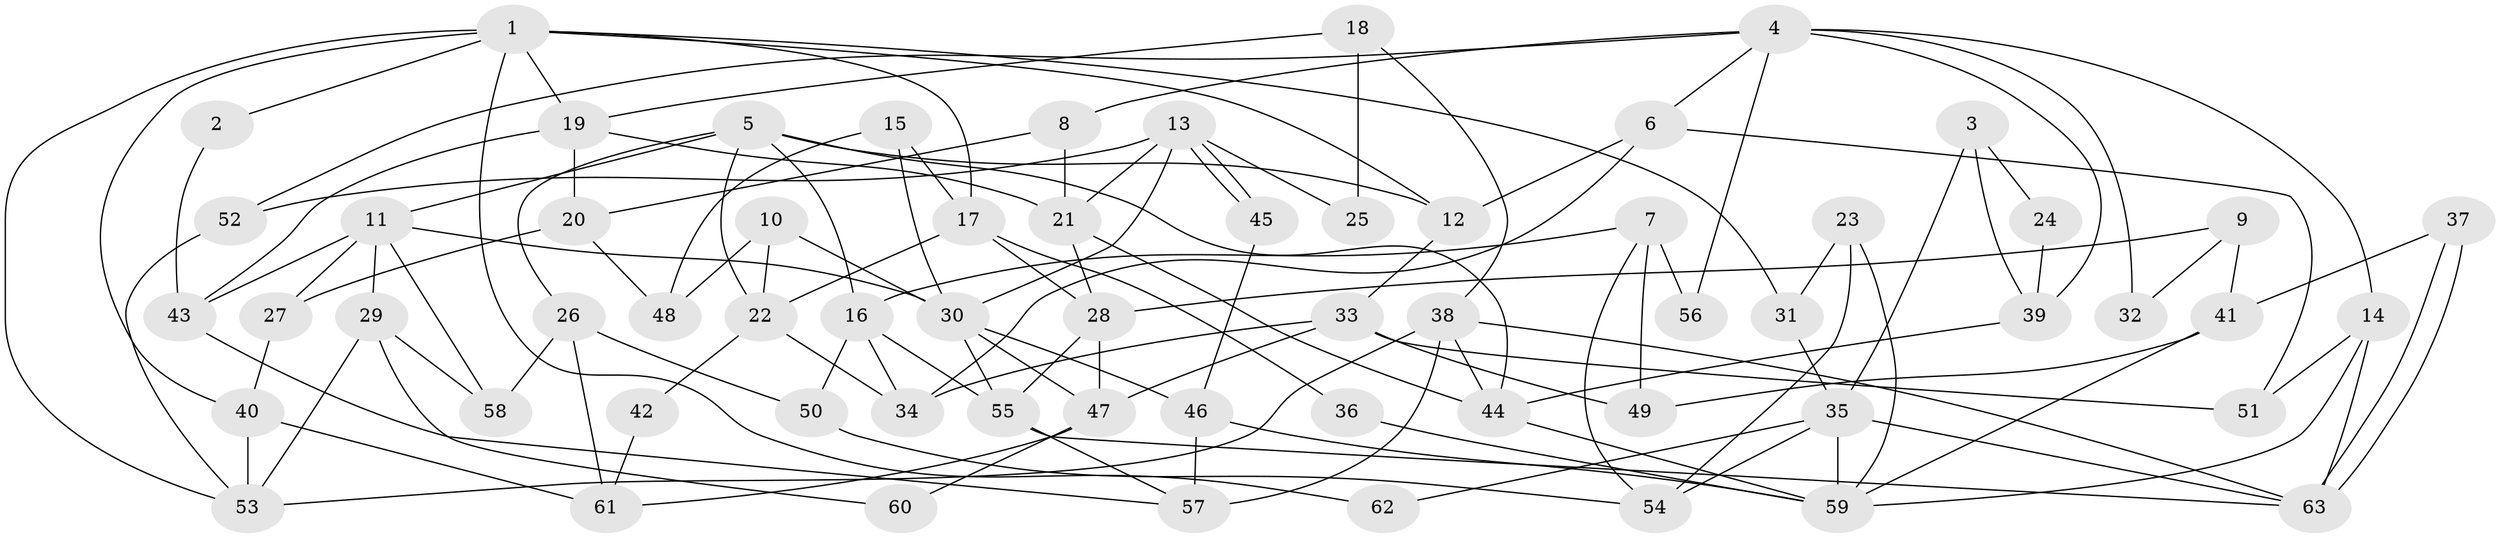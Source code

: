 // coarse degree distribution, {7: 0.07692307692307693, 5: 0.11538461538461539, 9: 0.038461538461538464, 6: 0.15384615384615385, 3: 0.19230769230769232, 2: 0.038461538461538464, 4: 0.23076923076923078, 8: 0.07692307692307693, 13: 0.038461538461538464, 10: 0.038461538461538464}
// Generated by graph-tools (version 1.1) at 2025/37/03/04/25 23:37:07]
// undirected, 63 vertices, 126 edges
graph export_dot {
  node [color=gray90,style=filled];
  1;
  2;
  3;
  4;
  5;
  6;
  7;
  8;
  9;
  10;
  11;
  12;
  13;
  14;
  15;
  16;
  17;
  18;
  19;
  20;
  21;
  22;
  23;
  24;
  25;
  26;
  27;
  28;
  29;
  30;
  31;
  32;
  33;
  34;
  35;
  36;
  37;
  38;
  39;
  40;
  41;
  42;
  43;
  44;
  45;
  46;
  47;
  48;
  49;
  50;
  51;
  52;
  53;
  54;
  55;
  56;
  57;
  58;
  59;
  60;
  61;
  62;
  63;
  1 -- 40;
  1 -- 31;
  1 -- 2;
  1 -- 12;
  1 -- 17;
  1 -- 19;
  1 -- 53;
  1 -- 62;
  2 -- 43;
  3 -- 35;
  3 -- 39;
  3 -- 24;
  4 -- 52;
  4 -- 14;
  4 -- 6;
  4 -- 8;
  4 -- 32;
  4 -- 39;
  4 -- 56;
  5 -- 22;
  5 -- 26;
  5 -- 11;
  5 -- 12;
  5 -- 16;
  5 -- 44;
  6 -- 12;
  6 -- 34;
  6 -- 51;
  7 -- 54;
  7 -- 16;
  7 -- 49;
  7 -- 56;
  8 -- 21;
  8 -- 20;
  9 -- 28;
  9 -- 41;
  9 -- 32;
  10 -- 30;
  10 -- 48;
  10 -- 22;
  11 -- 43;
  11 -- 27;
  11 -- 29;
  11 -- 30;
  11 -- 58;
  12 -- 33;
  13 -- 45;
  13 -- 45;
  13 -- 30;
  13 -- 21;
  13 -- 25;
  13 -- 52;
  14 -- 63;
  14 -- 51;
  14 -- 59;
  15 -- 30;
  15 -- 17;
  15 -- 48;
  16 -- 34;
  16 -- 50;
  16 -- 55;
  17 -- 28;
  17 -- 22;
  17 -- 36;
  18 -- 38;
  18 -- 19;
  18 -- 25;
  19 -- 21;
  19 -- 20;
  19 -- 43;
  20 -- 27;
  20 -- 48;
  21 -- 44;
  21 -- 28;
  22 -- 34;
  22 -- 42;
  23 -- 59;
  23 -- 54;
  23 -- 31;
  24 -- 39;
  26 -- 61;
  26 -- 58;
  26 -- 50;
  27 -- 40;
  28 -- 55;
  28 -- 47;
  29 -- 53;
  29 -- 58;
  29 -- 60;
  30 -- 47;
  30 -- 46;
  30 -- 55;
  31 -- 35;
  33 -- 34;
  33 -- 47;
  33 -- 49;
  33 -- 51;
  35 -- 63;
  35 -- 59;
  35 -- 54;
  35 -- 62;
  36 -- 59;
  37 -- 63;
  37 -- 63;
  37 -- 41;
  38 -- 57;
  38 -- 63;
  38 -- 44;
  38 -- 53;
  39 -- 44;
  40 -- 53;
  40 -- 61;
  41 -- 49;
  41 -- 59;
  42 -- 61;
  43 -- 57;
  44 -- 59;
  45 -- 46;
  46 -- 59;
  46 -- 57;
  47 -- 60;
  47 -- 61;
  50 -- 54;
  52 -- 53;
  55 -- 57;
  55 -- 63;
}
